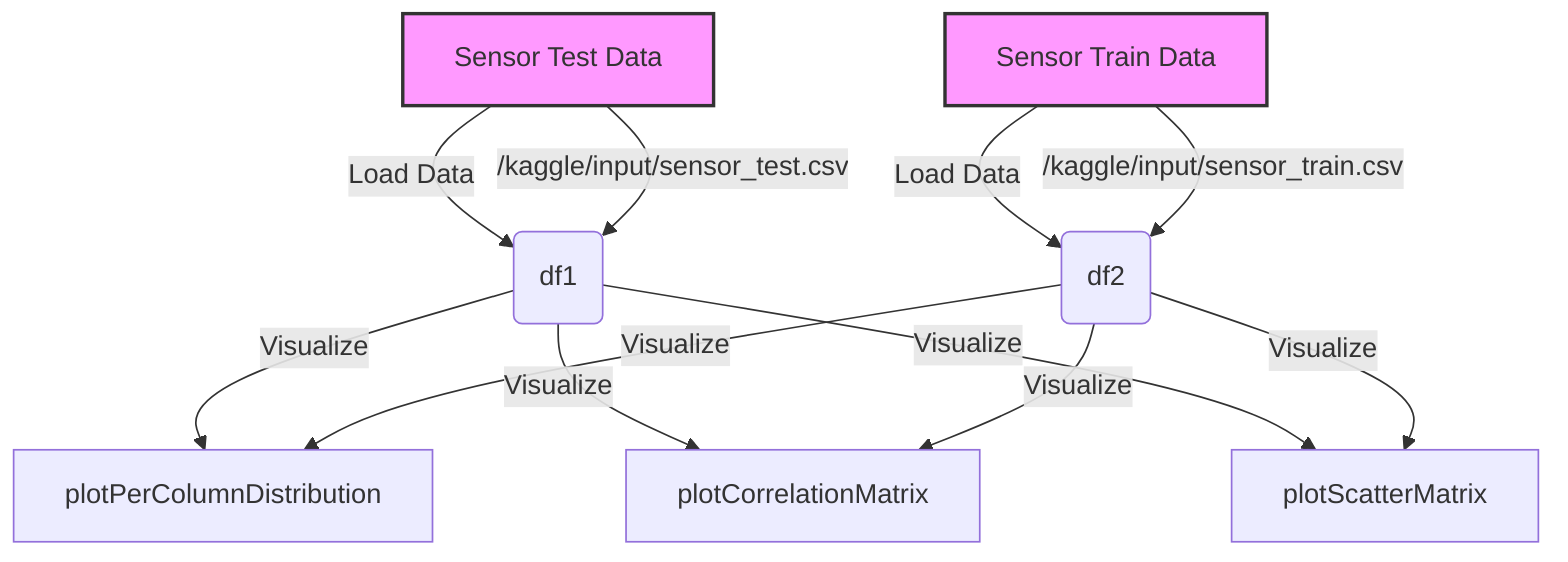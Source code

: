 flowchart TD
    A[Sensor Test Data] -->|Load Data| B(df1)
    C[Sensor Train Data] -->|Load Data| D(df2)
    
    %% df1 and df2 represent the data read from source files
    B -->|Visualize| E[plotPerColumnDistribution]
    B -->|Visualize| F[plotCorrelationMatrix]
    B -->|Visualize| G[plotScatterMatrix]
    
    D -->|Visualize| E[plotPerColumnDistribution]
    D -->|Visualize| F[plotCorrelationMatrix]
    D -->|Visualize| G[plotScatterMatrix]

    %% Comments
    A:::comment -->|/kaggle/input/sensor_test.csv| B
    C:::comment -->|/kaggle/input/sensor_train.csv| D

    classDef comment fill:#f9f,stroke:#333,stroke-width:2px;